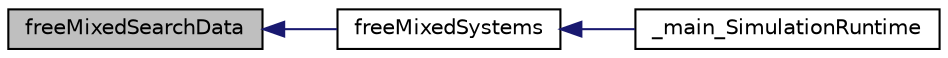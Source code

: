 digraph "freeMixedSearchData"
{
  edge [fontname="Helvetica",fontsize="10",labelfontname="Helvetica",labelfontsize="10"];
  node [fontname="Helvetica",fontsize="10",shape=record];
  rankdir="LR";
  Node4 [label="freeMixedSearchData",height=0.2,width=0.4,color="black", fillcolor="grey75", style="filled", fontcolor="black"];
  Node4 -> Node5 [dir="back",color="midnightblue",fontsize="10",style="solid",fontname="Helvetica"];
  Node5 [label="freeMixedSystems",height=0.2,width=0.4,color="black", fillcolor="white", style="filled",URL="$d1/df1/mixed_system_8h.html#a682dcfaed2178150ed0c3629f7c6e9a9"];
  Node5 -> Node6 [dir="back",color="midnightblue",fontsize="10",style="solid",fontname="Helvetica"];
  Node6 [label="_main_SimulationRuntime",height=0.2,width=0.4,color="black", fillcolor="white", style="filled",URL="$d2/d86/simulation__runtime_8h.html#a764b2c042760259cd617e91d089ab16c"];
}
